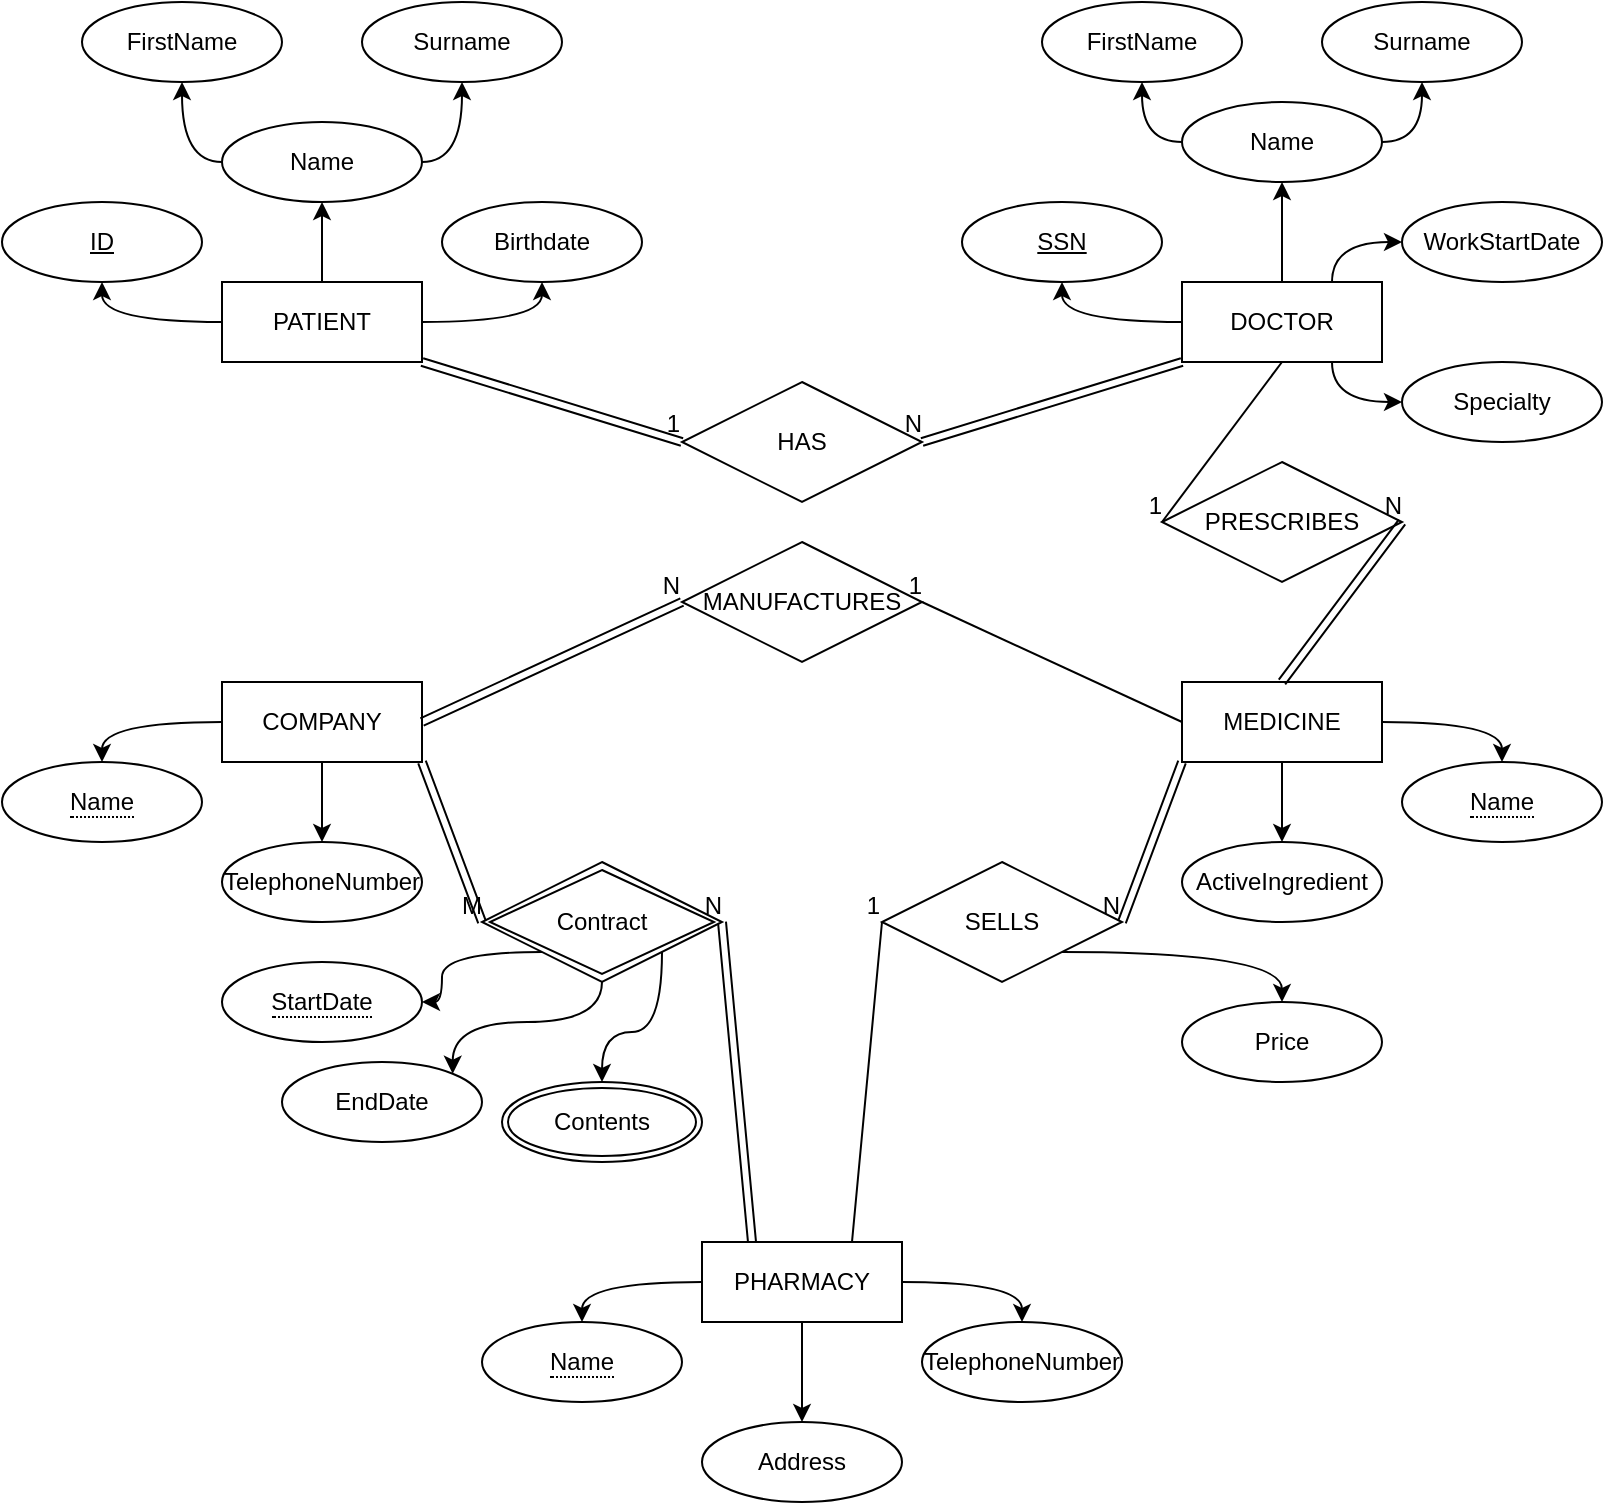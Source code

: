 <mxfile version="14.2.7" type="github">
  <diagram id="sxWgUZtNyKX0C-53p9P0" name="Page-1">
    <mxGraphModel dx="796" dy="792" grid="1" gridSize="10" guides="1" tooltips="1" connect="1" arrows="1" fold="1" page="1" pageScale="1" pageWidth="827" pageHeight="1169" math="0" shadow="0">
      <root>
        <mxCell id="0" />
        <mxCell id="1" parent="0" />
        <mxCell id="h-iycQFs335ancE4ppic-12" style="edgeStyle=orthogonalEdgeStyle;rounded=0;orthogonalLoop=1;jettySize=auto;html=1;exitX=0;exitY=0.5;exitDx=0;exitDy=0;entryX=0.5;entryY=1;entryDx=0;entryDy=0;curved=1;" edge="1" parent="1" source="h-iycQFs335ancE4ppic-1" target="h-iycQFs335ancE4ppic-7">
          <mxGeometry relative="1" as="geometry" />
        </mxCell>
        <mxCell id="h-iycQFs335ancE4ppic-13" style="edgeStyle=orthogonalEdgeStyle;rounded=0;orthogonalLoop=1;jettySize=auto;html=1;exitX=0.5;exitY=0;exitDx=0;exitDy=0;entryX=0.5;entryY=1;entryDx=0;entryDy=0;curved=1;" edge="1" parent="1" source="h-iycQFs335ancE4ppic-1" target="h-iycQFs335ancE4ppic-6">
          <mxGeometry relative="1" as="geometry" />
        </mxCell>
        <mxCell id="h-iycQFs335ancE4ppic-14" style="edgeStyle=orthogonalEdgeStyle;rounded=0;orthogonalLoop=1;jettySize=auto;html=1;exitX=1;exitY=0.5;exitDx=0;exitDy=0;entryX=0.5;entryY=1;entryDx=0;entryDy=0;curved=1;" edge="1" parent="1" source="h-iycQFs335ancE4ppic-1" target="h-iycQFs335ancE4ppic-10">
          <mxGeometry relative="1" as="geometry" />
        </mxCell>
        <mxCell id="h-iycQFs335ancE4ppic-1" value="&lt;div&gt;PATIENT&lt;/div&gt;" style="whiteSpace=wrap;html=1;align=center;" vertex="1" parent="1">
          <mxGeometry x="130" y="200" width="100" height="40" as="geometry" />
        </mxCell>
        <mxCell id="h-iycQFs335ancE4ppic-27" style="edgeStyle=orthogonalEdgeStyle;curved=1;rounded=0;orthogonalLoop=1;jettySize=auto;html=1;exitX=0.5;exitY=0;exitDx=0;exitDy=0;entryX=0.5;entryY=1;entryDx=0;entryDy=0;" edge="1" parent="1" source="h-iycQFs335ancE4ppic-2" target="h-iycQFs335ancE4ppic-19">
          <mxGeometry relative="1" as="geometry" />
        </mxCell>
        <mxCell id="h-iycQFs335ancE4ppic-28" style="edgeStyle=orthogonalEdgeStyle;curved=1;rounded=0;orthogonalLoop=1;jettySize=auto;html=1;exitX=0;exitY=0.5;exitDx=0;exitDy=0;entryX=0.5;entryY=1;entryDx=0;entryDy=0;" edge="1" parent="1" source="h-iycQFs335ancE4ppic-2" target="h-iycQFs335ancE4ppic-20">
          <mxGeometry relative="1" as="geometry" />
        </mxCell>
        <mxCell id="h-iycQFs335ancE4ppic-34" style="edgeStyle=orthogonalEdgeStyle;curved=1;rounded=0;orthogonalLoop=1;jettySize=auto;html=1;exitX=0.75;exitY=1;exitDx=0;exitDy=0;entryX=0;entryY=0.5;entryDx=0;entryDy=0;" edge="1" parent="1" source="h-iycQFs335ancE4ppic-2" target="h-iycQFs335ancE4ppic-22">
          <mxGeometry relative="1" as="geometry" />
        </mxCell>
        <mxCell id="h-iycQFs335ancE4ppic-35" style="edgeStyle=orthogonalEdgeStyle;curved=1;rounded=0;orthogonalLoop=1;jettySize=auto;html=1;exitX=0.75;exitY=0;exitDx=0;exitDy=0;entryX=0;entryY=0.5;entryDx=0;entryDy=0;" edge="1" parent="1" source="h-iycQFs335ancE4ppic-2" target="h-iycQFs335ancE4ppic-21">
          <mxGeometry relative="1" as="geometry" />
        </mxCell>
        <mxCell id="h-iycQFs335ancE4ppic-2" value="DOCTOR" style="whiteSpace=wrap;html=1;align=center;" vertex="1" parent="1">
          <mxGeometry x="610" y="200" width="100" height="40" as="geometry" />
        </mxCell>
        <mxCell id="h-iycQFs335ancE4ppic-41" style="edgeStyle=orthogonalEdgeStyle;curved=1;rounded=0;orthogonalLoop=1;jettySize=auto;html=1;exitX=0.5;exitY=1;exitDx=0;exitDy=0;entryX=0.5;entryY=0;entryDx=0;entryDy=0;" edge="1" parent="1" source="h-iycQFs335ancE4ppic-3" target="h-iycQFs335ancE4ppic-36">
          <mxGeometry relative="1" as="geometry" />
        </mxCell>
        <mxCell id="h-iycQFs335ancE4ppic-44" style="edgeStyle=orthogonalEdgeStyle;curved=1;rounded=0;orthogonalLoop=1;jettySize=auto;html=1;exitX=0;exitY=0.5;exitDx=0;exitDy=0;entryX=0.5;entryY=0;entryDx=0;entryDy=0;" edge="1" parent="1" source="h-iycQFs335ancE4ppic-3" target="h-iycQFs335ancE4ppic-43">
          <mxGeometry relative="1" as="geometry" />
        </mxCell>
        <mxCell id="h-iycQFs335ancE4ppic-3" value="COMPANY" style="whiteSpace=wrap;html=1;align=center;" vertex="1" parent="1">
          <mxGeometry x="130" y="400" width="100" height="40" as="geometry" />
        </mxCell>
        <mxCell id="h-iycQFs335ancE4ppic-46" style="edgeStyle=orthogonalEdgeStyle;curved=1;rounded=0;orthogonalLoop=1;jettySize=auto;html=1;exitX=1;exitY=0.5;exitDx=0;exitDy=0;entryX=0.5;entryY=0;entryDx=0;entryDy=0;" edge="1" parent="1" source="h-iycQFs335ancE4ppic-4" target="h-iycQFs335ancE4ppic-45">
          <mxGeometry relative="1" as="geometry" />
        </mxCell>
        <mxCell id="h-iycQFs335ancE4ppic-48" style="edgeStyle=orthogonalEdgeStyle;curved=1;rounded=0;orthogonalLoop=1;jettySize=auto;html=1;exitX=0.5;exitY=1;exitDx=0;exitDy=0;entryX=0.5;entryY=0;entryDx=0;entryDy=0;" edge="1" parent="1" source="h-iycQFs335ancE4ppic-4" target="h-iycQFs335ancE4ppic-47">
          <mxGeometry relative="1" as="geometry" />
        </mxCell>
        <mxCell id="h-iycQFs335ancE4ppic-4" value="MEDICINE" style="whiteSpace=wrap;html=1;align=center;" vertex="1" parent="1">
          <mxGeometry x="610" y="400" width="100" height="40" as="geometry" />
        </mxCell>
        <mxCell id="h-iycQFs335ancE4ppic-52" style="edgeStyle=orthogonalEdgeStyle;curved=1;rounded=0;orthogonalLoop=1;jettySize=auto;html=1;exitX=0;exitY=0.5;exitDx=0;exitDy=0;entryX=0.5;entryY=0;entryDx=0;entryDy=0;" edge="1" parent="1" source="h-iycQFs335ancE4ppic-5" target="h-iycQFs335ancE4ppic-49">
          <mxGeometry relative="1" as="geometry" />
        </mxCell>
        <mxCell id="h-iycQFs335ancE4ppic-53" style="edgeStyle=orthogonalEdgeStyle;curved=1;rounded=0;orthogonalLoop=1;jettySize=auto;html=1;exitX=1;exitY=0.5;exitDx=0;exitDy=0;entryX=0.5;entryY=0;entryDx=0;entryDy=0;" edge="1" parent="1" source="h-iycQFs335ancE4ppic-5" target="h-iycQFs335ancE4ppic-51">
          <mxGeometry relative="1" as="geometry" />
        </mxCell>
        <mxCell id="h-iycQFs335ancE4ppic-54" style="edgeStyle=orthogonalEdgeStyle;curved=1;rounded=0;orthogonalLoop=1;jettySize=auto;html=1;exitX=0.5;exitY=1;exitDx=0;exitDy=0;entryX=0.5;entryY=0;entryDx=0;entryDy=0;" edge="1" parent="1" source="h-iycQFs335ancE4ppic-5" target="h-iycQFs335ancE4ppic-50">
          <mxGeometry relative="1" as="geometry" />
        </mxCell>
        <mxCell id="h-iycQFs335ancE4ppic-5" value="PHARMACY" style="whiteSpace=wrap;html=1;align=center;" vertex="1" parent="1">
          <mxGeometry x="370" y="680" width="100" height="40" as="geometry" />
        </mxCell>
        <mxCell id="h-iycQFs335ancE4ppic-16" style="edgeStyle=orthogonalEdgeStyle;rounded=0;orthogonalLoop=1;jettySize=auto;html=1;exitX=0;exitY=0.5;exitDx=0;exitDy=0;entryX=0.5;entryY=1;entryDx=0;entryDy=0;curved=1;" edge="1" parent="1" source="h-iycQFs335ancE4ppic-6" target="h-iycQFs335ancE4ppic-8">
          <mxGeometry relative="1" as="geometry" />
        </mxCell>
        <mxCell id="h-iycQFs335ancE4ppic-17" style="edgeStyle=orthogonalEdgeStyle;rounded=0;orthogonalLoop=1;jettySize=auto;html=1;exitX=1;exitY=0.5;exitDx=0;exitDy=0;entryX=0.5;entryY=1;entryDx=0;entryDy=0;curved=1;" edge="1" parent="1" source="h-iycQFs335ancE4ppic-6" target="h-iycQFs335ancE4ppic-9">
          <mxGeometry relative="1" as="geometry" />
        </mxCell>
        <mxCell id="h-iycQFs335ancE4ppic-6" value="Name" style="ellipse;whiteSpace=wrap;html=1;align=center;" vertex="1" parent="1">
          <mxGeometry x="130" y="120" width="100" height="40" as="geometry" />
        </mxCell>
        <mxCell id="h-iycQFs335ancE4ppic-7" value="&lt;div&gt;ID&lt;/div&gt;" style="ellipse;whiteSpace=wrap;html=1;align=center;fontStyle=4;" vertex="1" parent="1">
          <mxGeometry x="20" y="160" width="100" height="40" as="geometry" />
        </mxCell>
        <mxCell id="h-iycQFs335ancE4ppic-8" value="FirstName" style="ellipse;whiteSpace=wrap;html=1;align=center;" vertex="1" parent="1">
          <mxGeometry x="60" y="60" width="100" height="40" as="geometry" />
        </mxCell>
        <mxCell id="h-iycQFs335ancE4ppic-9" value="Surname" style="ellipse;whiteSpace=wrap;html=1;align=center;" vertex="1" parent="1">
          <mxGeometry x="200" y="60" width="100" height="40" as="geometry" />
        </mxCell>
        <mxCell id="h-iycQFs335ancE4ppic-10" value="&lt;div&gt;Birthdate&lt;/div&gt;" style="ellipse;whiteSpace=wrap;html=1;align=center;" vertex="1" parent="1">
          <mxGeometry x="240" y="160" width="100" height="40" as="geometry" />
        </mxCell>
        <mxCell id="h-iycQFs335ancE4ppic-25" style="edgeStyle=orthogonalEdgeStyle;curved=1;rounded=0;orthogonalLoop=1;jettySize=auto;html=1;exitX=0;exitY=0.5;exitDx=0;exitDy=0;entryX=0.5;entryY=1;entryDx=0;entryDy=0;" edge="1" parent="1" source="h-iycQFs335ancE4ppic-19" target="h-iycQFs335ancE4ppic-23">
          <mxGeometry relative="1" as="geometry" />
        </mxCell>
        <mxCell id="h-iycQFs335ancE4ppic-26" style="edgeStyle=orthogonalEdgeStyle;curved=1;rounded=0;orthogonalLoop=1;jettySize=auto;html=1;exitX=1;exitY=0.5;exitDx=0;exitDy=0;entryX=0.5;entryY=1;entryDx=0;entryDy=0;" edge="1" parent="1" source="h-iycQFs335ancE4ppic-19" target="h-iycQFs335ancE4ppic-24">
          <mxGeometry relative="1" as="geometry" />
        </mxCell>
        <mxCell id="h-iycQFs335ancE4ppic-19" value="&lt;div&gt;Name&lt;/div&gt;" style="ellipse;whiteSpace=wrap;html=1;align=center;" vertex="1" parent="1">
          <mxGeometry x="610" y="110" width="100" height="40" as="geometry" />
        </mxCell>
        <mxCell id="h-iycQFs335ancE4ppic-20" value="SSN" style="ellipse;whiteSpace=wrap;html=1;align=center;fontStyle=4;" vertex="1" parent="1">
          <mxGeometry x="500" y="160" width="100" height="40" as="geometry" />
        </mxCell>
        <mxCell id="h-iycQFs335ancE4ppic-21" value="WorkStartDate" style="ellipse;whiteSpace=wrap;html=1;align=center;" vertex="1" parent="1">
          <mxGeometry x="720" y="160" width="100" height="40" as="geometry" />
        </mxCell>
        <mxCell id="h-iycQFs335ancE4ppic-22" value="Specialty" style="ellipse;whiteSpace=wrap;html=1;align=center;" vertex="1" parent="1">
          <mxGeometry x="720" y="240" width="100" height="40" as="geometry" />
        </mxCell>
        <mxCell id="h-iycQFs335ancE4ppic-23" value="FirstName" style="ellipse;whiteSpace=wrap;html=1;align=center;" vertex="1" parent="1">
          <mxGeometry x="540" y="60" width="100" height="40" as="geometry" />
        </mxCell>
        <mxCell id="h-iycQFs335ancE4ppic-24" value="Surname" style="ellipse;whiteSpace=wrap;html=1;align=center;" vertex="1" parent="1">
          <mxGeometry x="680" y="60" width="100" height="40" as="geometry" />
        </mxCell>
        <mxCell id="h-iycQFs335ancE4ppic-36" value="TelephoneNumber" style="ellipse;whiteSpace=wrap;html=1;align=center;" vertex="1" parent="1">
          <mxGeometry x="130" y="480" width="100" height="40" as="geometry" />
        </mxCell>
        <mxCell id="h-iycQFs335ancE4ppic-43" value="&lt;span style=&quot;border-bottom: 1px dotted&quot;&gt;Name&lt;/span&gt;" style="ellipse;whiteSpace=wrap;html=1;align=center;" vertex="1" parent="1">
          <mxGeometry x="20" y="440" width="100" height="40" as="geometry" />
        </mxCell>
        <mxCell id="h-iycQFs335ancE4ppic-45" value="&lt;span style=&quot;border-bottom: 1px dotted&quot;&gt;Name&lt;/span&gt;" style="ellipse;whiteSpace=wrap;html=1;align=center;" vertex="1" parent="1">
          <mxGeometry x="720" y="440" width="100" height="40" as="geometry" />
        </mxCell>
        <mxCell id="h-iycQFs335ancE4ppic-47" value="ActiveIngredient" style="ellipse;whiteSpace=wrap;html=1;align=center;" vertex="1" parent="1">
          <mxGeometry x="610" y="480" width="100" height="40" as="geometry" />
        </mxCell>
        <mxCell id="h-iycQFs335ancE4ppic-49" value="&lt;span style=&quot;border-bottom: 1px dotted&quot;&gt;Name&lt;/span&gt;" style="ellipse;whiteSpace=wrap;html=1;align=center;" vertex="1" parent="1">
          <mxGeometry x="260" y="720" width="100" height="40" as="geometry" />
        </mxCell>
        <mxCell id="h-iycQFs335ancE4ppic-50" value="Address" style="ellipse;whiteSpace=wrap;html=1;align=center;" vertex="1" parent="1">
          <mxGeometry x="370" y="770" width="100" height="40" as="geometry" />
        </mxCell>
        <mxCell id="h-iycQFs335ancE4ppic-51" value="TelephoneNumber" style="ellipse;whiteSpace=wrap;html=1;align=center;" vertex="1" parent="1">
          <mxGeometry x="480" y="720" width="100" height="40" as="geometry" />
        </mxCell>
        <mxCell id="h-iycQFs335ancE4ppic-55" value="HAS" style="shape=rhombus;perimeter=rhombusPerimeter;whiteSpace=wrap;html=1;align=center;" vertex="1" parent="1">
          <mxGeometry x="360" y="250" width="120" height="60" as="geometry" />
        </mxCell>
        <mxCell id="h-iycQFs335ancE4ppic-61" value="PRESCRIBES" style="shape=rhombus;perimeter=rhombusPerimeter;whiteSpace=wrap;html=1;align=center;" vertex="1" parent="1">
          <mxGeometry x="600" y="290" width="120" height="60" as="geometry" />
        </mxCell>
        <mxCell id="h-iycQFs335ancE4ppic-64" value="" style="shape=link;html=1;rounded=0;exitX=1;exitY=1;exitDx=0;exitDy=0;entryX=0;entryY=0.5;entryDx=0;entryDy=0;" edge="1" parent="1" source="h-iycQFs335ancE4ppic-1" target="h-iycQFs335ancE4ppic-55">
          <mxGeometry relative="1" as="geometry">
            <mxPoint x="340" y="510" as="sourcePoint" />
            <mxPoint x="500" y="510" as="targetPoint" />
          </mxGeometry>
        </mxCell>
        <mxCell id="h-iycQFs335ancE4ppic-65" value="1" style="resizable=0;html=1;align=right;verticalAlign=bottom;" connectable="0" vertex="1" parent="h-iycQFs335ancE4ppic-64">
          <mxGeometry x="1" relative="1" as="geometry" />
        </mxCell>
        <mxCell id="h-iycQFs335ancE4ppic-66" value="" style="shape=link;html=1;rounded=0;exitX=0;exitY=1;exitDx=0;exitDy=0;entryX=1;entryY=0.5;entryDx=0;entryDy=0;" edge="1" parent="1" source="h-iycQFs335ancE4ppic-2" target="h-iycQFs335ancE4ppic-55">
          <mxGeometry relative="1" as="geometry">
            <mxPoint x="340" y="510" as="sourcePoint" />
            <mxPoint x="500" y="510" as="targetPoint" />
          </mxGeometry>
        </mxCell>
        <mxCell id="h-iycQFs335ancE4ppic-67" value="N" style="resizable=0;html=1;align=right;verticalAlign=bottom;" connectable="0" vertex="1" parent="h-iycQFs335ancE4ppic-66">
          <mxGeometry x="1" relative="1" as="geometry" />
        </mxCell>
        <mxCell id="h-iycQFs335ancE4ppic-72" value="" style="endArrow=none;html=1;rounded=0;exitX=0.5;exitY=1;exitDx=0;exitDy=0;entryX=0;entryY=0.5;entryDx=0;entryDy=0;" edge="1" parent="1" source="h-iycQFs335ancE4ppic-2" target="h-iycQFs335ancE4ppic-61">
          <mxGeometry relative="1" as="geometry">
            <mxPoint x="340" y="410" as="sourcePoint" />
            <mxPoint x="500" y="410" as="targetPoint" />
          </mxGeometry>
        </mxCell>
        <mxCell id="h-iycQFs335ancE4ppic-73" value="1" style="resizable=0;html=1;align=right;verticalAlign=bottom;" connectable="0" vertex="1" parent="h-iycQFs335ancE4ppic-72">
          <mxGeometry x="1" relative="1" as="geometry" />
        </mxCell>
        <mxCell id="h-iycQFs335ancE4ppic-86" style="edgeStyle=orthogonalEdgeStyle;curved=1;rounded=0;orthogonalLoop=1;jettySize=auto;html=1;exitX=1;exitY=1;exitDx=0;exitDy=0;entryX=0.5;entryY=0;entryDx=0;entryDy=0;" edge="1" parent="1" source="h-iycQFs335ancE4ppic-74" target="h-iycQFs335ancE4ppic-84">
          <mxGeometry relative="1" as="geometry" />
        </mxCell>
        <mxCell id="h-iycQFs335ancE4ppic-74" value="SELLS" style="shape=rhombus;perimeter=rhombusPerimeter;whiteSpace=wrap;html=1;align=center;" vertex="1" parent="1">
          <mxGeometry x="460" y="490" width="120" height="60" as="geometry" />
        </mxCell>
        <mxCell id="h-iycQFs335ancE4ppic-75" value="" style="endArrow=none;html=1;rounded=0;exitX=0.75;exitY=0;exitDx=0;exitDy=0;entryX=0;entryY=0.5;entryDx=0;entryDy=0;" edge="1" parent="1" source="h-iycQFs335ancE4ppic-5" target="h-iycQFs335ancE4ppic-74">
          <mxGeometry relative="1" as="geometry">
            <mxPoint x="340" y="410" as="sourcePoint" />
            <mxPoint x="500" y="410" as="targetPoint" />
          </mxGeometry>
        </mxCell>
        <mxCell id="h-iycQFs335ancE4ppic-76" value="1" style="resizable=0;html=1;align=right;verticalAlign=bottom;" connectable="0" vertex="1" parent="h-iycQFs335ancE4ppic-75">
          <mxGeometry x="1" relative="1" as="geometry" />
        </mxCell>
        <mxCell id="h-iycQFs335ancE4ppic-77" value="" style="shape=link;html=1;rounded=0;exitX=0.5;exitY=0;exitDx=0;exitDy=0;entryX=1;entryY=0.5;entryDx=0;entryDy=0;" edge="1" parent="1" source="h-iycQFs335ancE4ppic-4" target="h-iycQFs335ancE4ppic-61">
          <mxGeometry relative="1" as="geometry">
            <mxPoint x="340" y="410" as="sourcePoint" />
            <mxPoint x="500" y="410" as="targetPoint" />
          </mxGeometry>
        </mxCell>
        <mxCell id="h-iycQFs335ancE4ppic-78" value="N" style="resizable=0;html=1;align=right;verticalAlign=bottom;" connectable="0" vertex="1" parent="h-iycQFs335ancE4ppic-77">
          <mxGeometry x="1" relative="1" as="geometry" />
        </mxCell>
        <mxCell id="h-iycQFs335ancE4ppic-81" value="" style="shape=link;html=1;rounded=0;entryX=1;entryY=0.5;entryDx=0;entryDy=0;exitX=0;exitY=1;exitDx=0;exitDy=0;" edge="1" parent="1" source="h-iycQFs335ancE4ppic-4" target="h-iycQFs335ancE4ppic-74">
          <mxGeometry relative="1" as="geometry">
            <mxPoint x="520" y="420" as="sourcePoint" />
            <mxPoint x="500" y="420" as="targetPoint" />
          </mxGeometry>
        </mxCell>
        <mxCell id="h-iycQFs335ancE4ppic-82" value="N" style="resizable=0;html=1;align=right;verticalAlign=bottom;" connectable="0" vertex="1" parent="h-iycQFs335ancE4ppic-81">
          <mxGeometry x="1" relative="1" as="geometry" />
        </mxCell>
        <mxCell id="h-iycQFs335ancE4ppic-84" value="Price" style="ellipse;whiteSpace=wrap;html=1;align=center;" vertex="1" parent="1">
          <mxGeometry x="610" y="560" width="100" height="40" as="geometry" />
        </mxCell>
        <mxCell id="h-iycQFs335ancE4ppic-87" value="" style="shape=link;html=1;rounded=0;exitX=1;exitY=1;exitDx=0;exitDy=0;entryX=0;entryY=0.5;entryDx=0;entryDy=0;" edge="1" parent="1" source="h-iycQFs335ancE4ppic-3" target="h-iycQFs335ancE4ppic-102">
          <mxGeometry relative="1" as="geometry">
            <mxPoint x="340" y="430" as="sourcePoint" />
            <mxPoint x="260" y="520" as="targetPoint" />
          </mxGeometry>
        </mxCell>
        <mxCell id="h-iycQFs335ancE4ppic-88" value="" style="resizable=0;html=1;align=left;verticalAlign=bottom;" connectable="0" vertex="1" parent="h-iycQFs335ancE4ppic-87">
          <mxGeometry x="-1" relative="1" as="geometry" />
        </mxCell>
        <mxCell id="h-iycQFs335ancE4ppic-89" value="&lt;div&gt;M&lt;br&gt;&lt;/div&gt;" style="resizable=0;html=1;align=right;verticalAlign=bottom;" connectable="0" vertex="1" parent="h-iycQFs335ancE4ppic-87">
          <mxGeometry x="1" relative="1" as="geometry" />
        </mxCell>
        <mxCell id="h-iycQFs335ancE4ppic-90" value="" style="shape=link;html=1;rounded=0;exitX=0.25;exitY=0;exitDx=0;exitDy=0;entryX=1;entryY=0.5;entryDx=0;entryDy=0;" edge="1" parent="1" source="h-iycQFs335ancE4ppic-5" target="h-iycQFs335ancE4ppic-102">
          <mxGeometry relative="1" as="geometry">
            <mxPoint x="340" y="430" as="sourcePoint" />
            <mxPoint x="380" y="520" as="targetPoint" />
          </mxGeometry>
        </mxCell>
        <mxCell id="h-iycQFs335ancE4ppic-91" value="" style="resizable=0;html=1;align=left;verticalAlign=bottom;" connectable="0" vertex="1" parent="h-iycQFs335ancE4ppic-90">
          <mxGeometry x="-1" relative="1" as="geometry" />
        </mxCell>
        <mxCell id="h-iycQFs335ancE4ppic-92" value="N" style="resizable=0;html=1;align=right;verticalAlign=bottom;" connectable="0" vertex="1" parent="h-iycQFs335ancE4ppic-90">
          <mxGeometry x="1" relative="1" as="geometry" />
        </mxCell>
        <mxCell id="h-iycQFs335ancE4ppic-94" value="MANUFACTURES" style="shape=rhombus;perimeter=rhombusPerimeter;whiteSpace=wrap;html=1;align=center;" vertex="1" parent="1">
          <mxGeometry x="360" y="330" width="120" height="60" as="geometry" />
        </mxCell>
        <mxCell id="h-iycQFs335ancE4ppic-95" value="" style="shape=link;html=1;rounded=0;exitX=1;exitY=0.5;exitDx=0;exitDy=0;entryX=0;entryY=0.5;entryDx=0;entryDy=0;" edge="1" parent="1" source="h-iycQFs335ancE4ppic-3" target="h-iycQFs335ancE4ppic-94">
          <mxGeometry relative="1" as="geometry">
            <mxPoint x="340" y="430" as="sourcePoint" />
            <mxPoint x="500" y="430" as="targetPoint" />
          </mxGeometry>
        </mxCell>
        <mxCell id="h-iycQFs335ancE4ppic-96" value="N" style="resizable=0;html=1;align=right;verticalAlign=bottom;" connectable="0" vertex="1" parent="h-iycQFs335ancE4ppic-95">
          <mxGeometry x="1" relative="1" as="geometry" />
        </mxCell>
        <mxCell id="h-iycQFs335ancE4ppic-97" value="" style="endArrow=none;html=1;rounded=0;exitX=0;exitY=0.5;exitDx=0;exitDy=0;entryX=1;entryY=0.5;entryDx=0;entryDy=0;" edge="1" parent="1" source="h-iycQFs335ancE4ppic-4" target="h-iycQFs335ancE4ppic-94">
          <mxGeometry relative="1" as="geometry">
            <mxPoint x="340" y="430" as="sourcePoint" />
            <mxPoint x="500" y="430" as="targetPoint" />
          </mxGeometry>
        </mxCell>
        <mxCell id="h-iycQFs335ancE4ppic-98" value="1" style="resizable=0;html=1;align=right;verticalAlign=bottom;" connectable="0" vertex="1" parent="h-iycQFs335ancE4ppic-97">
          <mxGeometry x="1" relative="1" as="geometry" />
        </mxCell>
        <mxCell id="h-iycQFs335ancE4ppic-99" value="Contents" style="ellipse;shape=doubleEllipse;margin=3;whiteSpace=wrap;html=1;align=center;" vertex="1" parent="1">
          <mxGeometry x="270" y="600" width="100" height="40" as="geometry" />
        </mxCell>
        <mxCell id="h-iycQFs335ancE4ppic-100" value="&lt;span style=&quot;border-bottom: 1px dotted&quot;&gt;StartDate&lt;br&gt;&lt;/span&gt;" style="ellipse;whiteSpace=wrap;html=1;align=center;" vertex="1" parent="1">
          <mxGeometry x="130" y="540" width="100" height="40" as="geometry" />
        </mxCell>
        <mxCell id="h-iycQFs335ancE4ppic-101" value="EndDate" style="ellipse;whiteSpace=wrap;html=1;align=center;" vertex="1" parent="1">
          <mxGeometry x="160" y="590" width="100" height="40" as="geometry" />
        </mxCell>
        <mxCell id="h-iycQFs335ancE4ppic-103" style="edgeStyle=orthogonalEdgeStyle;curved=1;rounded=0;orthogonalLoop=1;jettySize=auto;html=1;exitX=0;exitY=1;exitDx=0;exitDy=0;entryX=1;entryY=0.5;entryDx=0;entryDy=0;" edge="1" parent="1" source="h-iycQFs335ancE4ppic-102" target="h-iycQFs335ancE4ppic-100">
          <mxGeometry relative="1" as="geometry" />
        </mxCell>
        <mxCell id="h-iycQFs335ancE4ppic-104" style="edgeStyle=orthogonalEdgeStyle;curved=1;rounded=0;orthogonalLoop=1;jettySize=auto;html=1;exitX=0.5;exitY=1;exitDx=0;exitDy=0;entryX=1;entryY=0;entryDx=0;entryDy=0;" edge="1" parent="1" source="h-iycQFs335ancE4ppic-102" target="h-iycQFs335ancE4ppic-101">
          <mxGeometry relative="1" as="geometry" />
        </mxCell>
        <mxCell id="h-iycQFs335ancE4ppic-105" style="edgeStyle=orthogonalEdgeStyle;curved=1;rounded=0;orthogonalLoop=1;jettySize=auto;html=1;exitX=1;exitY=1;exitDx=0;exitDy=0;entryX=0.5;entryY=0;entryDx=0;entryDy=0;" edge="1" parent="1" source="h-iycQFs335ancE4ppic-102" target="h-iycQFs335ancE4ppic-99">
          <mxGeometry relative="1" as="geometry" />
        </mxCell>
        <mxCell id="h-iycQFs335ancE4ppic-102" value="Contract" style="shape=rhombus;double=1;perimeter=rhombusPerimeter;whiteSpace=wrap;html=1;align=center;" vertex="1" parent="1">
          <mxGeometry x="260" y="490" width="120" height="60" as="geometry" />
        </mxCell>
      </root>
    </mxGraphModel>
  </diagram>
</mxfile>
